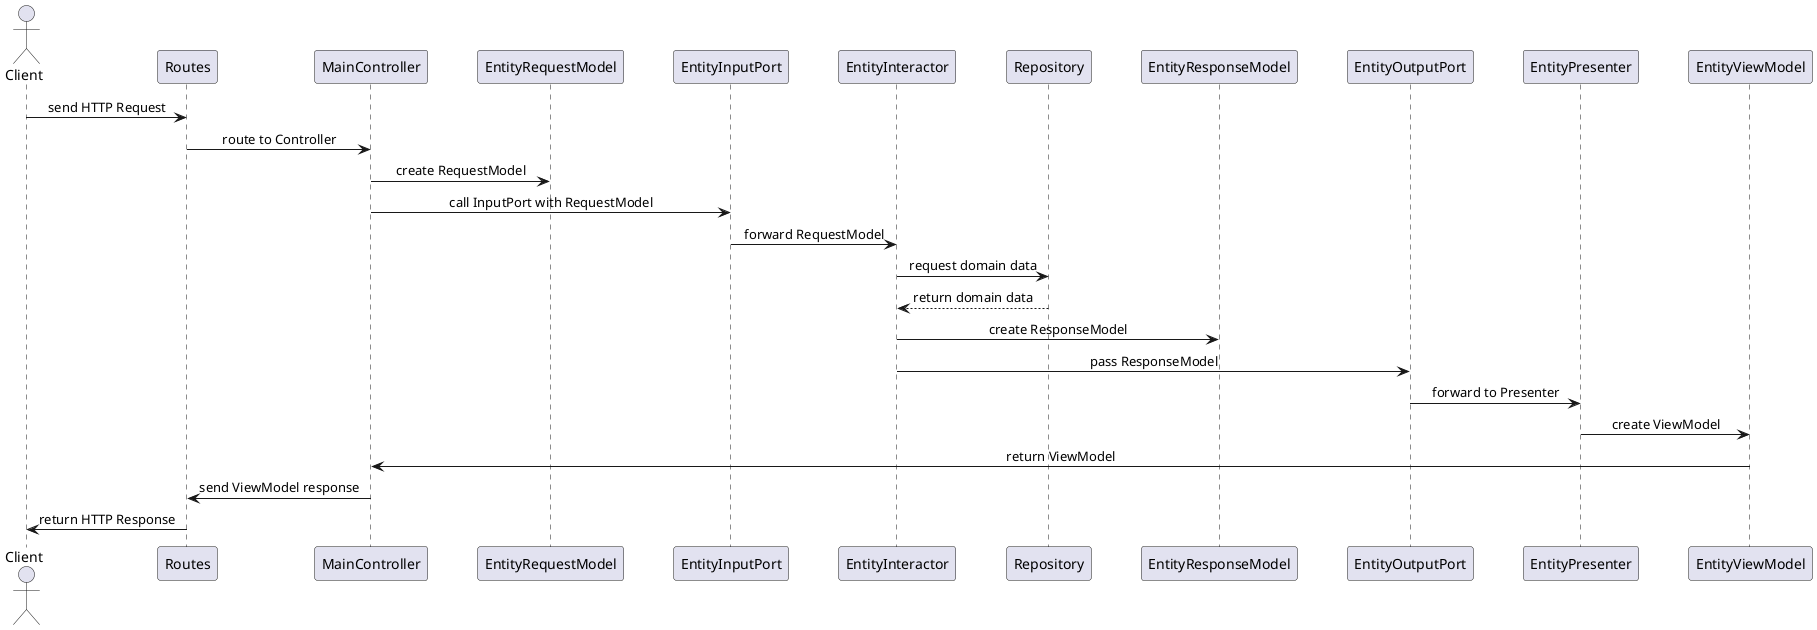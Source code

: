 @startuml
skinparam sequenceMessageAlignment center
skinparam participantPadding 20

actor Client

participant Routes
participant MainController
participant EntityRequestModel
participant EntityInputPort
participant EntityInteractor
participant Repository
participant EntityResponseModel
participant EntityOutputPort
participant EntityPresenter
participant EntityViewModel

Client -> Routes : send HTTP Request
Routes -> MainController : route to Controller
MainController -> EntityRequestModel : create RequestModel
MainController -> EntityInputPort : call InputPort with RequestModel
EntityInputPort -> EntityInteractor : forward RequestModel
EntityInteractor -> Repository : request domain data
Repository --> EntityInteractor : return domain data
EntityInteractor -> EntityResponseModel : create ResponseModel
EntityInteractor -> EntityOutputPort : pass ResponseModel
EntityOutputPort -> EntityPresenter : forward to Presenter
EntityPresenter -> EntityViewModel : create ViewModel
EntityViewModel -> MainController : return ViewModel
MainController -> Routes : send ViewModel response
Routes -> Client : return HTTP Response
@enduml
